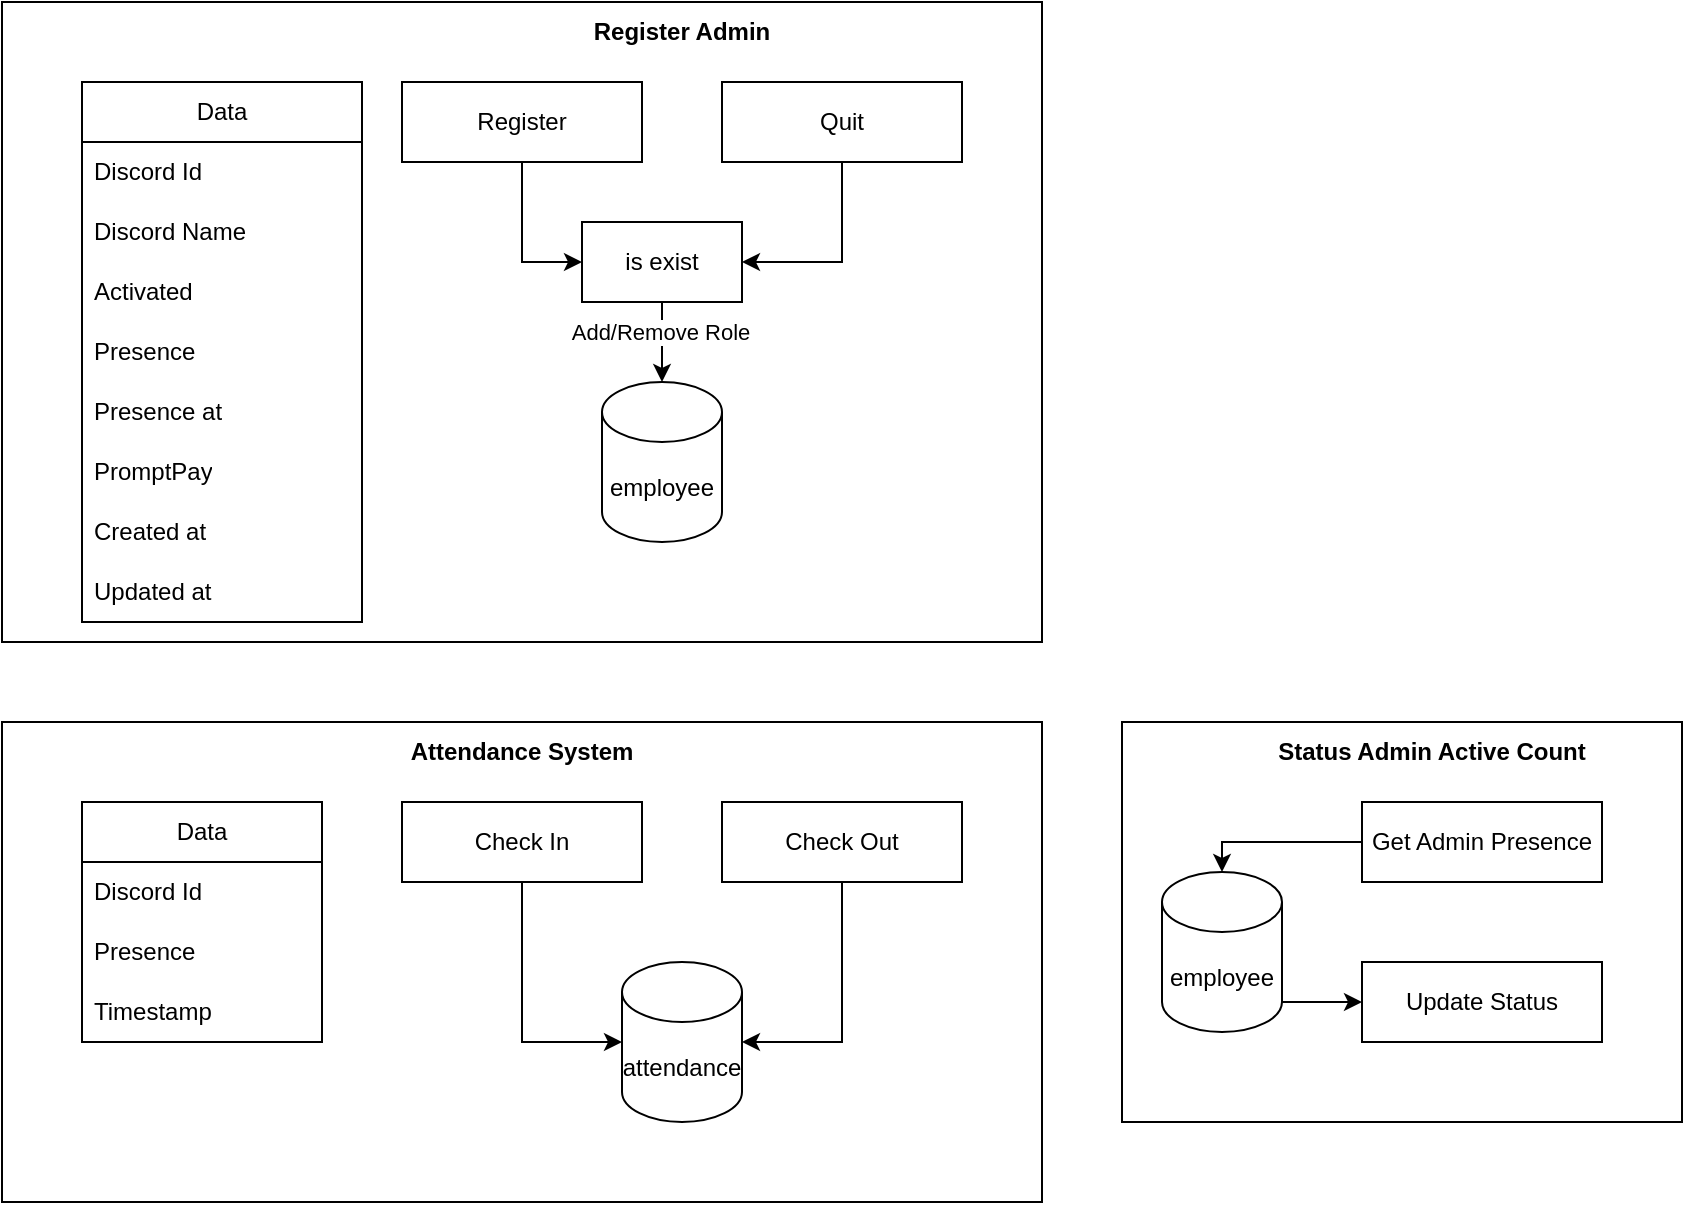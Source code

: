 <mxfile version="21.6.1" type="github">
  <diagram name="Page-1" id="9KkLvjiodTEFNLk0Eatf">
    <mxGraphModel dx="989" dy="546" grid="1" gridSize="10" guides="1" tooltips="1" connect="1" arrows="1" fold="1" page="1" pageScale="1" pageWidth="4000" pageHeight="4000" math="0" shadow="0">
      <root>
        <mxCell id="0" />
        <mxCell id="1" parent="0" />
        <mxCell id="krdi9cmxqK3arJJjNhzq-42" value="" style="rounded=0;whiteSpace=wrap;html=1;" parent="1" vertex="1">
          <mxGeometry x="80" y="80" width="520" height="320" as="geometry" />
        </mxCell>
        <mxCell id="krdi9cmxqK3arJJjNhzq-24" value="" style="rounded=0;whiteSpace=wrap;html=1;" parent="1" vertex="1">
          <mxGeometry x="640" y="440" width="280" height="200" as="geometry" />
        </mxCell>
        <mxCell id="krdi9cmxqK3arJJjNhzq-13" value="" style="rounded=0;whiteSpace=wrap;html=1;" parent="1" vertex="1">
          <mxGeometry x="80" y="440" width="520" height="240" as="geometry" />
        </mxCell>
        <mxCell id="krdi9cmxqK3arJJjNhzq-11" style="edgeStyle=orthogonalEdgeStyle;rounded=0;orthogonalLoop=1;jettySize=auto;html=1;entryX=0;entryY=0.5;entryDx=0;entryDy=0;entryPerimeter=0;" parent="1" source="krdi9cmxqK3arJJjNhzq-1" target="krdi9cmxqK3arJJjNhzq-10" edge="1">
          <mxGeometry relative="1" as="geometry" />
        </mxCell>
        <mxCell id="krdi9cmxqK3arJJjNhzq-1" value="Check In" style="rounded=0;whiteSpace=wrap;html=1;" parent="1" vertex="1">
          <mxGeometry x="280" y="480" width="120" height="40" as="geometry" />
        </mxCell>
        <mxCell id="krdi9cmxqK3arJJjNhzq-12" style="edgeStyle=orthogonalEdgeStyle;rounded=0;orthogonalLoop=1;jettySize=auto;html=1;entryX=1;entryY=0.5;entryDx=0;entryDy=0;entryPerimeter=0;" parent="1" source="krdi9cmxqK3arJJjNhzq-3" target="krdi9cmxqK3arJJjNhzq-10" edge="1">
          <mxGeometry relative="1" as="geometry" />
        </mxCell>
        <mxCell id="krdi9cmxqK3arJJjNhzq-3" value="Check Out" style="rounded=0;whiteSpace=wrap;html=1;" parent="1" vertex="1">
          <mxGeometry x="440" y="480" width="120" height="40" as="geometry" />
        </mxCell>
        <mxCell id="krdi9cmxqK3arJJjNhzq-5" value="Data" style="swimlane;fontStyle=0;childLayout=stackLayout;horizontal=1;startSize=30;horizontalStack=0;resizeParent=1;resizeParentMax=0;resizeLast=0;collapsible=1;marginBottom=0;whiteSpace=wrap;html=1;" parent="1" vertex="1">
          <mxGeometry x="120" y="480" width="120" height="120" as="geometry" />
        </mxCell>
        <mxCell id="krdi9cmxqK3arJJjNhzq-6" value="Discord Id" style="text;strokeColor=none;fillColor=none;align=left;verticalAlign=middle;spacingLeft=4;spacingRight=4;overflow=hidden;points=[[0,0.5],[1,0.5]];portConstraint=eastwest;rotatable=0;whiteSpace=wrap;html=1;" parent="krdi9cmxqK3arJJjNhzq-5" vertex="1">
          <mxGeometry y="30" width="120" height="30" as="geometry" />
        </mxCell>
        <mxCell id="krdi9cmxqK3arJJjNhzq-9" value="Presence" style="text;strokeColor=none;fillColor=none;align=left;verticalAlign=middle;spacingLeft=4;spacingRight=4;overflow=hidden;points=[[0,0.5],[1,0.5]];portConstraint=eastwest;rotatable=0;whiteSpace=wrap;html=1;" parent="krdi9cmxqK3arJJjNhzq-5" vertex="1">
          <mxGeometry y="60" width="120" height="30" as="geometry" />
        </mxCell>
        <mxCell id="krdi9cmxqK3arJJjNhzq-8" value="Timestamp" style="text;strokeColor=none;fillColor=none;align=left;verticalAlign=middle;spacingLeft=4;spacingRight=4;overflow=hidden;points=[[0,0.5],[1,0.5]];portConstraint=eastwest;rotatable=0;whiteSpace=wrap;html=1;" parent="krdi9cmxqK3arJJjNhzq-5" vertex="1">
          <mxGeometry y="90" width="120" height="30" as="geometry" />
        </mxCell>
        <mxCell id="krdi9cmxqK3arJJjNhzq-10" value="attendance" style="shape=cylinder3;whiteSpace=wrap;html=1;boundedLbl=1;backgroundOutline=1;size=15;" parent="1" vertex="1">
          <mxGeometry x="390" y="560" width="60" height="80" as="geometry" />
        </mxCell>
        <mxCell id="krdi9cmxqK3arJJjNhzq-14" value="&lt;b&gt;Attendance System&lt;/b&gt;" style="text;html=1;strokeColor=none;fillColor=none;align=center;verticalAlign=middle;whiteSpace=wrap;rounded=0;" parent="1" vertex="1">
          <mxGeometry x="280" y="440" width="120" height="30" as="geometry" />
        </mxCell>
        <mxCell id="krdi9cmxqK3arJJjNhzq-15" value="&lt;b&gt;Status Admin Active Count&lt;/b&gt;" style="text;html=1;strokeColor=none;fillColor=none;align=center;verticalAlign=middle;whiteSpace=wrap;rounded=0;" parent="1" vertex="1">
          <mxGeometry x="710" y="440" width="170" height="30" as="geometry" />
        </mxCell>
        <mxCell id="krdi9cmxqK3arJJjNhzq-21" style="edgeStyle=orthogonalEdgeStyle;rounded=0;orthogonalLoop=1;jettySize=auto;html=1;" parent="1" source="krdi9cmxqK3arJJjNhzq-16" target="krdi9cmxqK3arJJjNhzq-17" edge="1">
          <mxGeometry relative="1" as="geometry">
            <Array as="points">
              <mxPoint x="690" y="500" />
            </Array>
          </mxGeometry>
        </mxCell>
        <mxCell id="krdi9cmxqK3arJJjNhzq-16" value="Get Admin&amp;nbsp;Presence" style="rounded=0;whiteSpace=wrap;html=1;" parent="1" vertex="1">
          <mxGeometry x="760" y="480" width="120" height="40" as="geometry" />
        </mxCell>
        <mxCell id="krdi9cmxqK3arJJjNhzq-22" style="edgeStyle=orthogonalEdgeStyle;rounded=0;orthogonalLoop=1;jettySize=auto;html=1;exitX=1;exitY=1;exitDx=0;exitDy=-15;exitPerimeter=0;entryX=0;entryY=0.5;entryDx=0;entryDy=0;" parent="1" source="krdi9cmxqK3arJJjNhzq-17" target="krdi9cmxqK3arJJjNhzq-19" edge="1">
          <mxGeometry relative="1" as="geometry" />
        </mxCell>
        <mxCell id="krdi9cmxqK3arJJjNhzq-17" value="employee" style="shape=cylinder3;whiteSpace=wrap;html=1;boundedLbl=1;backgroundOutline=1;size=15;" parent="1" vertex="1">
          <mxGeometry x="660" y="515" width="60" height="80" as="geometry" />
        </mxCell>
        <mxCell id="krdi9cmxqK3arJJjNhzq-19" value="Update Status" style="rounded=0;whiteSpace=wrap;html=1;" parent="1" vertex="1">
          <mxGeometry x="760" y="560" width="120" height="40" as="geometry" />
        </mxCell>
        <mxCell id="krdi9cmxqK3arJJjNhzq-26" value="&lt;b&gt;Register Admin&lt;/b&gt;" style="text;html=1;strokeColor=none;fillColor=none;align=center;verticalAlign=middle;whiteSpace=wrap;rounded=0;" parent="1" vertex="1">
          <mxGeometry x="360" y="80" width="120" height="30" as="geometry" />
        </mxCell>
        <mxCell id="krdi9cmxqK3arJJjNhzq-44" style="edgeStyle=orthogonalEdgeStyle;rounded=0;orthogonalLoop=1;jettySize=auto;html=1;exitX=0.5;exitY=1;exitDx=0;exitDy=0;entryX=0;entryY=0.5;entryDx=0;entryDy=0;" parent="1" source="krdi9cmxqK3arJJjNhzq-27" target="krdi9cmxqK3arJJjNhzq-43" edge="1">
          <mxGeometry relative="1" as="geometry" />
        </mxCell>
        <mxCell id="krdi9cmxqK3arJJjNhzq-27" value="Register" style="rounded=0;whiteSpace=wrap;html=1;" parent="1" vertex="1">
          <mxGeometry x="280" y="120" width="120" height="40" as="geometry" />
        </mxCell>
        <mxCell id="krdi9cmxqK3arJJjNhzq-45" style="edgeStyle=orthogonalEdgeStyle;rounded=0;orthogonalLoop=1;jettySize=auto;html=1;entryX=1;entryY=0.5;entryDx=0;entryDy=0;" parent="1" source="krdi9cmxqK3arJJjNhzq-28" target="krdi9cmxqK3arJJjNhzq-43" edge="1">
          <mxGeometry relative="1" as="geometry" />
        </mxCell>
        <mxCell id="krdi9cmxqK3arJJjNhzq-28" value="Quit" style="rounded=0;whiteSpace=wrap;html=1;" parent="1" vertex="1">
          <mxGeometry x="440" y="120" width="120" height="40" as="geometry" />
        </mxCell>
        <mxCell id="krdi9cmxqK3arJJjNhzq-29" value="Data" style="swimlane;fontStyle=0;childLayout=stackLayout;horizontal=1;startSize=30;horizontalStack=0;resizeParent=1;resizeParentMax=0;resizeLast=0;collapsible=1;marginBottom=0;whiteSpace=wrap;html=1;" parent="1" vertex="1">
          <mxGeometry x="120" y="120" width="140" height="270" as="geometry" />
        </mxCell>
        <mxCell id="krdi9cmxqK3arJJjNhzq-30" value="Discord Id" style="text;strokeColor=none;fillColor=none;align=left;verticalAlign=middle;spacingLeft=4;spacingRight=4;overflow=hidden;points=[[0,0.5],[1,0.5]];portConstraint=eastwest;rotatable=0;whiteSpace=wrap;html=1;" parent="krdi9cmxqK3arJJjNhzq-29" vertex="1">
          <mxGeometry y="30" width="140" height="30" as="geometry" />
        </mxCell>
        <mxCell id="krdi9cmxqK3arJJjNhzq-31" value="Discord Name" style="text;strokeColor=none;fillColor=none;align=left;verticalAlign=middle;spacingLeft=4;spacingRight=4;overflow=hidden;points=[[0,0.5],[1,0.5]];portConstraint=eastwest;rotatable=0;whiteSpace=wrap;html=1;" parent="krdi9cmxqK3arJJjNhzq-29" vertex="1">
          <mxGeometry y="60" width="140" height="30" as="geometry" />
        </mxCell>
        <mxCell id="krdi9cmxqK3arJJjNhzq-34" value="Activated" style="text;strokeColor=none;fillColor=none;align=left;verticalAlign=middle;spacingLeft=4;spacingRight=4;overflow=hidden;points=[[0,0.5],[1,0.5]];portConstraint=eastwest;rotatable=0;whiteSpace=wrap;html=1;" parent="krdi9cmxqK3arJJjNhzq-29" vertex="1">
          <mxGeometry y="90" width="140" height="30" as="geometry" />
        </mxCell>
        <mxCell id="krdi9cmxqK3arJJjNhzq-41" value="Presence" style="text;strokeColor=none;fillColor=none;align=left;verticalAlign=middle;spacingLeft=4;spacingRight=4;overflow=hidden;points=[[0,0.5],[1,0.5]];portConstraint=eastwest;rotatable=0;whiteSpace=wrap;html=1;" parent="krdi9cmxqK3arJJjNhzq-29" vertex="1">
          <mxGeometry y="120" width="140" height="30" as="geometry" />
        </mxCell>
        <mxCell id="GC5v7LYQMm6DW3hikScy-1" value="Presence at" style="text;strokeColor=none;fillColor=none;align=left;verticalAlign=middle;spacingLeft=4;spacingRight=4;overflow=hidden;points=[[0,0.5],[1,0.5]];portConstraint=eastwest;rotatable=0;whiteSpace=wrap;html=1;" vertex="1" parent="krdi9cmxqK3arJJjNhzq-29">
          <mxGeometry y="150" width="140" height="30" as="geometry" />
        </mxCell>
        <mxCell id="krdi9cmxqK3arJJjNhzq-49" value="PromptPay" style="text;strokeColor=none;fillColor=none;align=left;verticalAlign=middle;spacingLeft=4;spacingRight=4;overflow=hidden;points=[[0,0.5],[1,0.5]];portConstraint=eastwest;rotatable=0;whiteSpace=wrap;html=1;" parent="krdi9cmxqK3arJJjNhzq-29" vertex="1">
          <mxGeometry y="180" width="140" height="30" as="geometry" />
        </mxCell>
        <mxCell id="krdi9cmxqK3arJJjNhzq-32" value="Created at" style="text;strokeColor=none;fillColor=none;align=left;verticalAlign=middle;spacingLeft=4;spacingRight=4;overflow=hidden;points=[[0,0.5],[1,0.5]];portConstraint=eastwest;rotatable=0;whiteSpace=wrap;html=1;" parent="krdi9cmxqK3arJJjNhzq-29" vertex="1">
          <mxGeometry y="210" width="140" height="30" as="geometry" />
        </mxCell>
        <mxCell id="krdi9cmxqK3arJJjNhzq-33" value="Updated at" style="text;strokeColor=none;fillColor=none;align=left;verticalAlign=middle;spacingLeft=4;spacingRight=4;overflow=hidden;points=[[0,0.5],[1,0.5]];portConstraint=eastwest;rotatable=0;whiteSpace=wrap;html=1;" parent="krdi9cmxqK3arJJjNhzq-29" vertex="1">
          <mxGeometry y="240" width="140" height="30" as="geometry" />
        </mxCell>
        <mxCell id="krdi9cmxqK3arJJjNhzq-36" value="employee" style="shape=cylinder3;whiteSpace=wrap;html=1;boundedLbl=1;backgroundOutline=1;size=15;" parent="1" vertex="1">
          <mxGeometry x="380" y="270" width="60" height="80" as="geometry" />
        </mxCell>
        <mxCell id="krdi9cmxqK3arJJjNhzq-47" style="edgeStyle=orthogonalEdgeStyle;rounded=0;orthogonalLoop=1;jettySize=auto;html=1;exitX=0.5;exitY=1;exitDx=0;exitDy=0;entryX=0.5;entryY=0;entryDx=0;entryDy=0;entryPerimeter=0;" parent="1" source="krdi9cmxqK3arJJjNhzq-43" target="krdi9cmxqK3arJJjNhzq-36" edge="1">
          <mxGeometry relative="1" as="geometry" />
        </mxCell>
        <mxCell id="krdi9cmxqK3arJJjNhzq-48" value="Add/Remove Role" style="edgeLabel;html=1;align=center;verticalAlign=middle;resizable=0;points=[];" parent="krdi9cmxqK3arJJjNhzq-47" vertex="1" connectable="0">
          <mxGeometry x="-0.248" y="-1" relative="1" as="geometry">
            <mxPoint as="offset" />
          </mxGeometry>
        </mxCell>
        <mxCell id="krdi9cmxqK3arJJjNhzq-43" value="is exist" style="rounded=0;whiteSpace=wrap;html=1;" parent="1" vertex="1">
          <mxGeometry x="370" y="190" width="80" height="40" as="geometry" />
        </mxCell>
      </root>
    </mxGraphModel>
  </diagram>
</mxfile>
